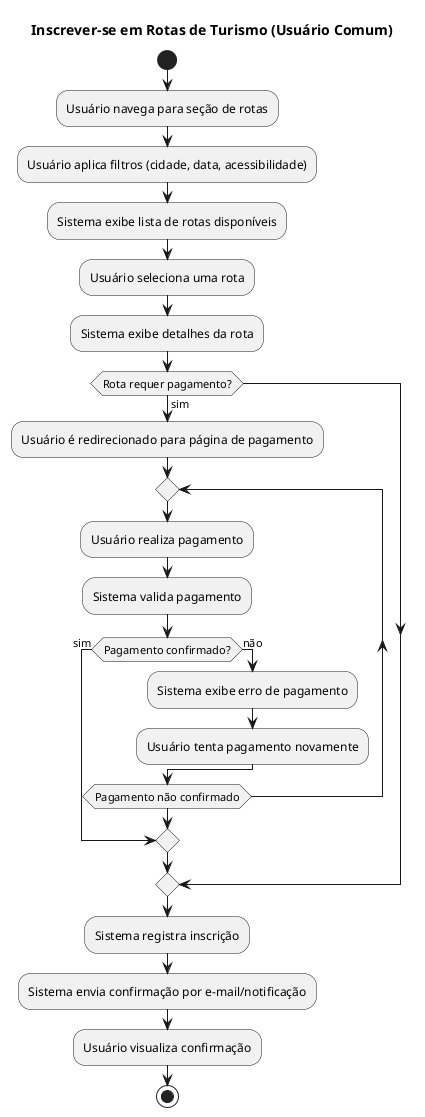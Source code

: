 @startuml
start
title Inscrever-se em Rotas de Turismo (Usuário Comum)

:Usuário navega para seção de rotas;
:Usuário aplica filtros (cidade, data, acessibilidade);
:Sistema exibe lista de rotas disponíveis;
:Usuário seleciona uma rota;
:Sistema exibe detalhes da rota;

if (Rota requer pagamento?) then (sim)
    :Usuário é redirecionado para página de pagamento;

    repeat
        :Usuário realiza pagamento;
        :Sistema valida pagamento;
        if (Pagamento confirmado?) then (sim)
            break
        else (não)
            :Sistema exibe erro de pagamento;
            :Usuário tenta pagamento novamente;
        endif
    repeat while (Pagamento não confirmado)
endif

:Sistema registra inscrição;
:Sistema envia confirmação por e-mail/notificação;
:Usuário visualiza confirmação;
stop

@enduml
